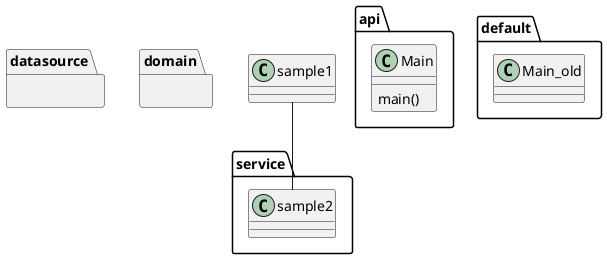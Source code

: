 @startuml
package "api" {
    class Main{
        main()
    }
}

package "service" {
    class sample2
}

package "datasource"{

} 
package "domain"{

} 

'便宜的なデフォルトクラス
package "default"{
    class Main_old
}

sample1--sample2

@enduml